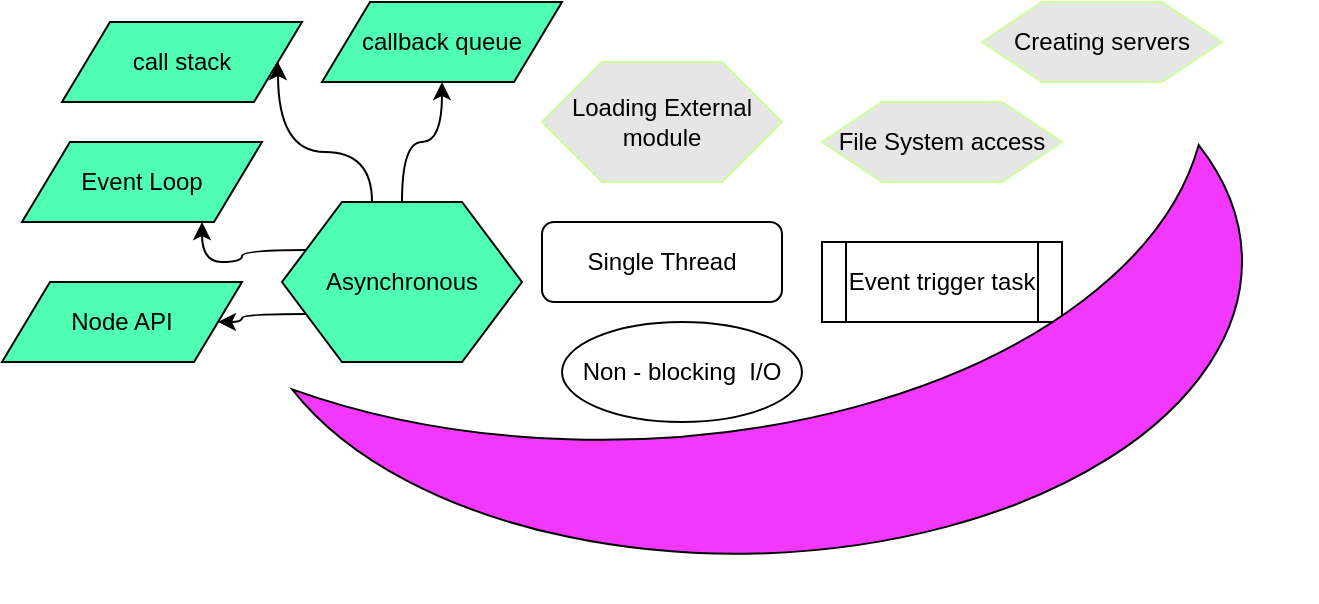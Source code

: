 <mxfile version="12.1.0" type="device" pages="1"><diagram id="UR2MmjnXBiUtZXX0ptVG" name="Page-1"><mxGraphModel dx="854" dy="520" grid="1" gridSize="10" guides="1" tooltips="1" connect="1" arrows="1" fold="1" page="1" pageScale="1" pageWidth="850" pageHeight="1100" math="0" shadow="0"><root><mxCell id="0"/><mxCell id="1" parent="0"/><mxCell id="rlOmxcCgP5s34mifbYfV-1" value="Single Thread" style="rounded=1;whiteSpace=wrap;html=1;" parent="1" vertex="1"><mxGeometry x="270" y="250" width="120" height="40" as="geometry"/></mxCell><mxCell id="rlOmxcCgP5s34mifbYfV-2" value="Event trigger task" style="shape=process;whiteSpace=wrap;html=1;backgroundOutline=1;" parent="1" vertex="1"><mxGeometry x="410" y="260" width="120" height="40" as="geometry"/></mxCell><mxCell id="rlOmxcCgP5s34mifbYfV-10" style="edgeStyle=orthogonalEdgeStyle;rounded=0;orthogonalLoop=1;jettySize=auto;html=1;exitX=0.5;exitY=0;exitDx=0;exitDy=0;entryX=0.5;entryY=1;entryDx=0;entryDy=0;curved=1;" parent="1" source="rlOmxcCgP5s34mifbYfV-3" target="rlOmxcCgP5s34mifbYfV-7" edge="1"><mxGeometry relative="1" as="geometry"/></mxCell><mxCell id="rlOmxcCgP5s34mifbYfV-11" style="edgeStyle=orthogonalEdgeStyle;curved=1;rounded=0;orthogonalLoop=1;jettySize=auto;html=1;exitX=0.375;exitY=0;exitDx=0;exitDy=0;entryX=1;entryY=0.5;entryDx=0;entryDy=0;" parent="1" source="rlOmxcCgP5s34mifbYfV-3" target="rlOmxcCgP5s34mifbYfV-6" edge="1"><mxGeometry relative="1" as="geometry"/></mxCell><mxCell id="rlOmxcCgP5s34mifbYfV-14" style="edgeStyle=orthogonalEdgeStyle;curved=1;rounded=0;orthogonalLoop=1;jettySize=auto;html=1;exitX=0;exitY=0.75;exitDx=0;exitDy=0;entryX=1;entryY=0.5;entryDx=0;entryDy=0;" parent="1" source="rlOmxcCgP5s34mifbYfV-3" target="rlOmxcCgP5s34mifbYfV-8" edge="1"><mxGeometry relative="1" as="geometry"/></mxCell><mxCell id="rlOmxcCgP5s34mifbYfV-15" style="edgeStyle=orthogonalEdgeStyle;curved=1;rounded=0;orthogonalLoop=1;jettySize=auto;html=1;exitX=0;exitY=0.25;exitDx=0;exitDy=0;entryX=0.75;entryY=1;entryDx=0;entryDy=0;" parent="1" source="rlOmxcCgP5s34mifbYfV-3" target="rlOmxcCgP5s34mifbYfV-9" edge="1"><mxGeometry relative="1" as="geometry"/></mxCell><mxCell id="rlOmxcCgP5s34mifbYfV-3" value="Asynchronous" style="shape=hexagon;perimeter=hexagonPerimeter2;whiteSpace=wrap;html=1;fillColor=#4FFFB3;" parent="1" vertex="1"><mxGeometry x="140" y="240" width="120" height="80" as="geometry"/></mxCell><mxCell id="rlOmxcCgP5s34mifbYfV-4" value="Non - blocking&amp;nbsp; I/O" style="ellipse;whiteSpace=wrap;html=1;" parent="1" vertex="1"><mxGeometry x="280" y="300" width="120" height="50" as="geometry"/></mxCell><mxCell id="rlOmxcCgP5s34mifbYfV-5" value="" style="verticalLabelPosition=bottom;verticalAlign=top;html=1;shape=mxgraph.basic.moon;rotation=-91;fillColor=#F238FF;" parent="1" vertex="1"><mxGeometry x="290" y="70" width="220" height="510" as="geometry"/></mxCell><mxCell id="rlOmxcCgP5s34mifbYfV-6" value="call stack" style="shape=parallelogram;perimeter=parallelogramPerimeter;whiteSpace=wrap;html=1;fillColor=#4FFFB3;" parent="1" vertex="1"><mxGeometry x="30" y="150" width="120" height="40" as="geometry"/></mxCell><mxCell id="rlOmxcCgP5s34mifbYfV-7" value="callback queue" style="shape=parallelogram;perimeter=parallelogramPerimeter;whiteSpace=wrap;html=1;fillColor=#4FFFB3;" parent="1" vertex="1"><mxGeometry x="160" y="140" width="120" height="40" as="geometry"/></mxCell><mxCell id="rlOmxcCgP5s34mifbYfV-8" value="Node API" style="shape=parallelogram;perimeter=parallelogramPerimeter;whiteSpace=wrap;html=1;fillColor=#4FFFB3;" parent="1" vertex="1"><mxGeometry y="280" width="120" height="40" as="geometry"/></mxCell><mxCell id="rlOmxcCgP5s34mifbYfV-9" value="Event Loop" style="shape=parallelogram;perimeter=parallelogramPerimeter;whiteSpace=wrap;html=1;fillColor=#4FFFB3;" parent="1" vertex="1"><mxGeometry x="10" y="210" width="120" height="40" as="geometry"/></mxCell><mxCell id="E9MvmeGY2exXYXMvK4i8-2" value="File System access" style="shape=hexagon;perimeter=hexagonPerimeter2;whiteSpace=wrap;html=1;strokeColor=#CCFF99;fillColor=#E6E6E6;" vertex="1" parent="1"><mxGeometry x="410" y="190" width="120" height="40" as="geometry"/></mxCell><mxCell id="E9MvmeGY2exXYXMvK4i8-3" value="Creating servers" style="shape=hexagon;perimeter=hexagonPerimeter2;whiteSpace=wrap;html=1;strokeColor=#CCFF99;fillColor=#E6E6E6;" vertex="1" parent="1"><mxGeometry x="490" y="140" width="120" height="40" as="geometry"/></mxCell><mxCell id="E9MvmeGY2exXYXMvK4i8-4" value="Loading External module" style="shape=hexagon;perimeter=hexagonPerimeter2;whiteSpace=wrap;html=1;strokeColor=#CCFF99;fillColor=#E6E6E6;" vertex="1" parent="1"><mxGeometry x="270" y="170" width="120" height="60" as="geometry"/></mxCell></root></mxGraphModel></diagram></mxfile>